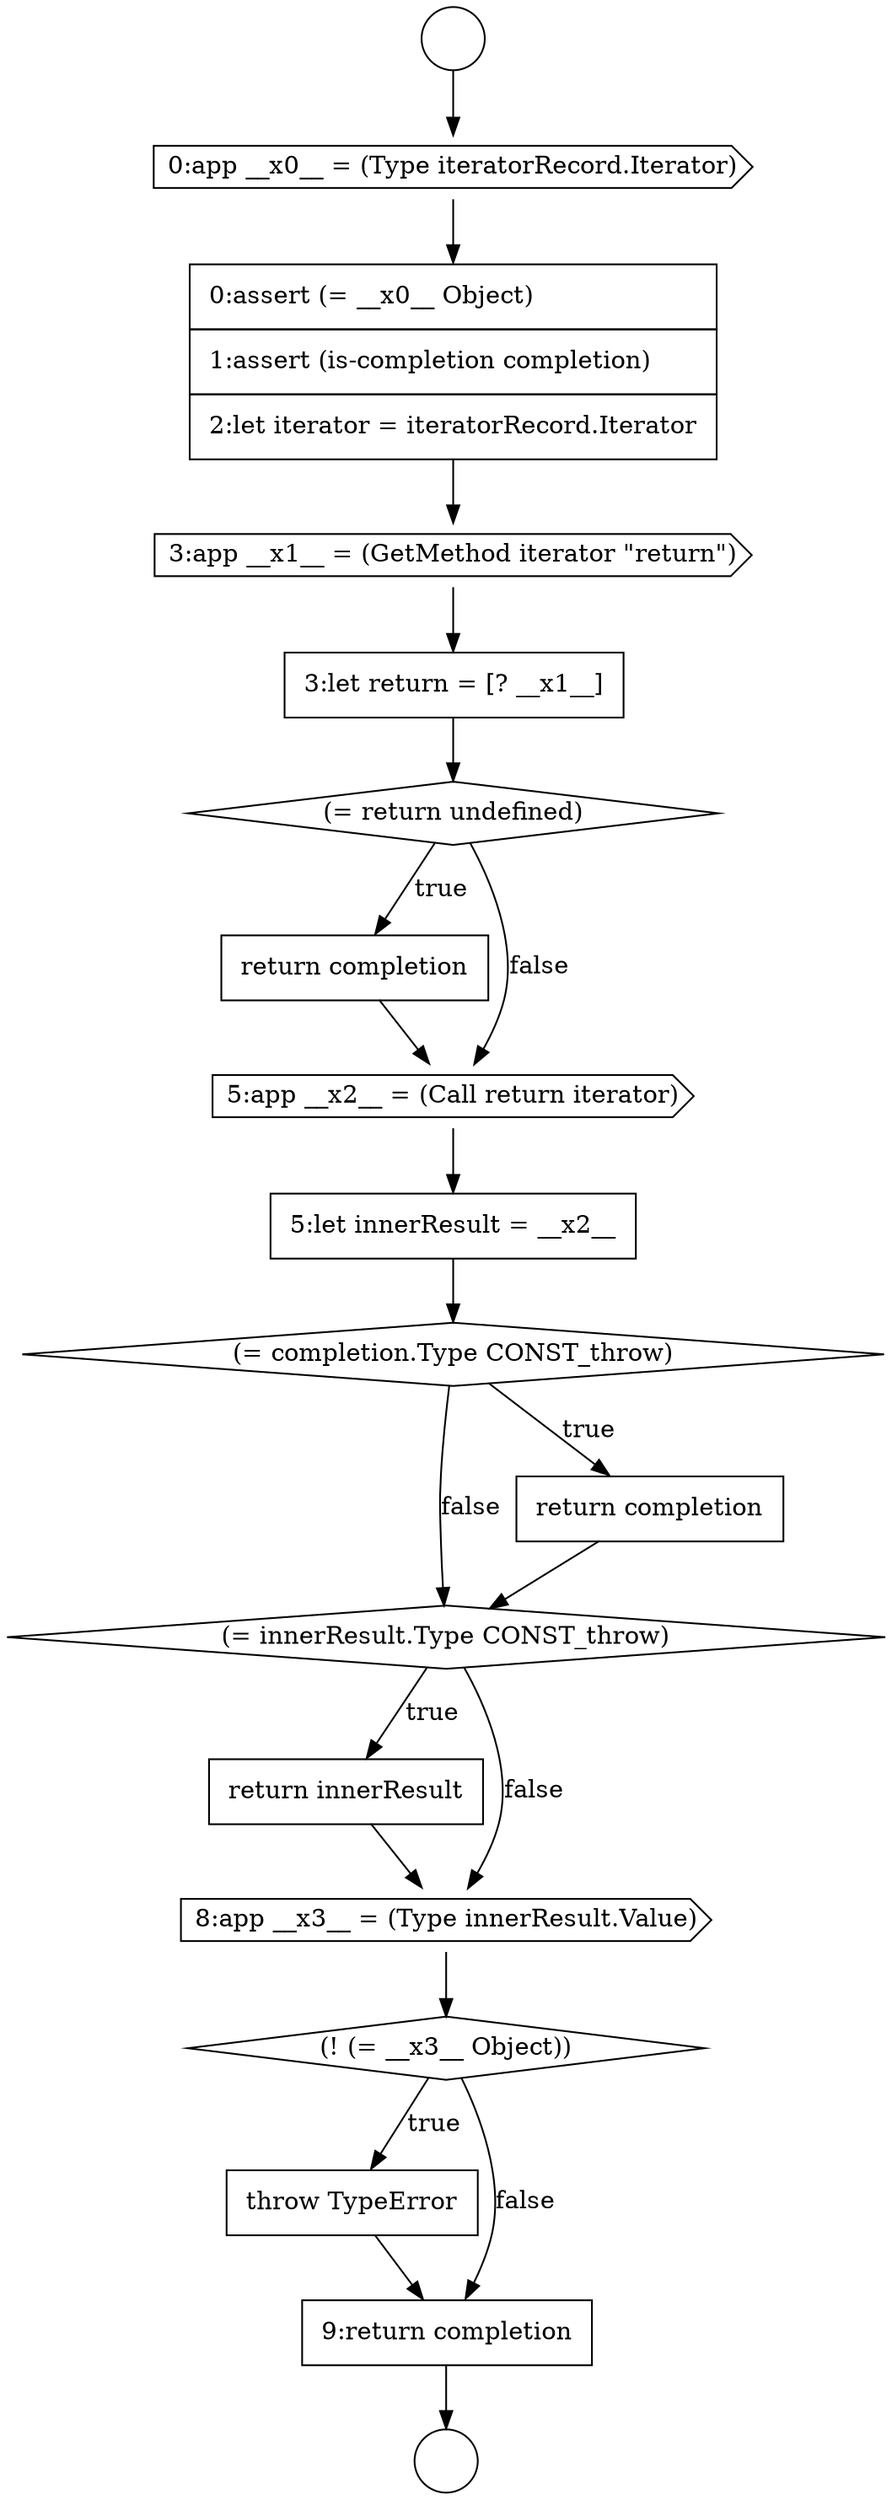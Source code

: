 digraph {
  node1469 [shape=diamond, label=<<font color="black">(= return undefined)</font>> color="black" fillcolor="white" style=filled]
  node1475 [shape=diamond, label=<<font color="black">(= innerResult.Type CONST_throw)</font>> color="black" fillcolor="white" style=filled]
  node1479 [shape=none, margin=0, label=<<font color="black">
    <table border="0" cellborder="1" cellspacing="0" cellpadding="10">
      <tr><td align="left">throw TypeError</td></tr>
    </table>
  </font>> color="black" fillcolor="white" style=filled]
  node1465 [shape=cds, label=<<font color="black">0:app __x0__ = (Type iteratorRecord.Iterator)</font>> color="black" fillcolor="white" style=filled]
  node1470 [shape=none, margin=0, label=<<font color="black">
    <table border="0" cellborder="1" cellspacing="0" cellpadding="10">
      <tr><td align="left">return completion</td></tr>
    </table>
  </font>> color="black" fillcolor="white" style=filled]
  node1478 [shape=diamond, label=<<font color="black">(! (= __x3__ Object))</font>> color="black" fillcolor="white" style=filled]
  node1466 [shape=none, margin=0, label=<<font color="black">
    <table border="0" cellborder="1" cellspacing="0" cellpadding="10">
      <tr><td align="left">0:assert (= __x0__ Object)</td></tr>
      <tr><td align="left">1:assert (is-completion completion)</td></tr>
      <tr><td align="left">2:let iterator = iteratorRecord.Iterator</td></tr>
    </table>
  </font>> color="black" fillcolor="white" style=filled]
  node1464 [shape=circle label=" " color="black" fillcolor="white" style=filled]
  node1471 [shape=cds, label=<<font color="black">5:app __x2__ = (Call return iterator)</font>> color="black" fillcolor="white" style=filled]
  node1476 [shape=none, margin=0, label=<<font color="black">
    <table border="0" cellborder="1" cellspacing="0" cellpadding="10">
      <tr><td align="left">return innerResult</td></tr>
    </table>
  </font>> color="black" fillcolor="white" style=filled]
  node1480 [shape=none, margin=0, label=<<font color="black">
    <table border="0" cellborder="1" cellspacing="0" cellpadding="10">
      <tr><td align="left">9:return completion</td></tr>
    </table>
  </font>> color="black" fillcolor="white" style=filled]
  node1473 [shape=diamond, label=<<font color="black">(= completion.Type CONST_throw)</font>> color="black" fillcolor="white" style=filled]
  node1474 [shape=none, margin=0, label=<<font color="black">
    <table border="0" cellborder="1" cellspacing="0" cellpadding="10">
      <tr><td align="left">return completion</td></tr>
    </table>
  </font>> color="black" fillcolor="white" style=filled]
  node1477 [shape=cds, label=<<font color="black">8:app __x3__ = (Type innerResult.Value)</font>> color="black" fillcolor="white" style=filled]
  node1467 [shape=cds, label=<<font color="black">3:app __x1__ = (GetMethod iterator &quot;return&quot;)</font>> color="black" fillcolor="white" style=filled]
  node1472 [shape=none, margin=0, label=<<font color="black">
    <table border="0" cellborder="1" cellspacing="0" cellpadding="10">
      <tr><td align="left">5:let innerResult = __x2__</td></tr>
    </table>
  </font>> color="black" fillcolor="white" style=filled]
  node1463 [shape=circle label=" " color="black" fillcolor="white" style=filled]
  node1468 [shape=none, margin=0, label=<<font color="black">
    <table border="0" cellborder="1" cellspacing="0" cellpadding="10">
      <tr><td align="left">3:let return = [? __x1__]</td></tr>
    </table>
  </font>> color="black" fillcolor="white" style=filled]
  node1476 -> node1477 [ color="black"]
  node1479 -> node1480 [ color="black"]
  node1465 -> node1466 [ color="black"]
  node1477 -> node1478 [ color="black"]
  node1474 -> node1475 [ color="black"]
  node1467 -> node1468 [ color="black"]
  node1466 -> node1467 [ color="black"]
  node1475 -> node1476 [label=<<font color="black">true</font>> color="black"]
  node1475 -> node1477 [label=<<font color="black">false</font>> color="black"]
  node1469 -> node1470 [label=<<font color="black">true</font>> color="black"]
  node1469 -> node1471 [label=<<font color="black">false</font>> color="black"]
  node1478 -> node1479 [label=<<font color="black">true</font>> color="black"]
  node1478 -> node1480 [label=<<font color="black">false</font>> color="black"]
  node1480 -> node1464 [ color="black"]
  node1468 -> node1469 [ color="black"]
  node1463 -> node1465 [ color="black"]
  node1471 -> node1472 [ color="black"]
  node1473 -> node1474 [label=<<font color="black">true</font>> color="black"]
  node1473 -> node1475 [label=<<font color="black">false</font>> color="black"]
  node1470 -> node1471 [ color="black"]
  node1472 -> node1473 [ color="black"]
}
